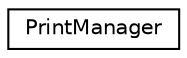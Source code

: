 digraph "Graphical Class Hierarchy"
{
  edge [fontname="Helvetica",fontsize="10",labelfontname="Helvetica",labelfontsize="10"];
  node [fontname="Helvetica",fontsize="10",shape=record];
  rankdir="LR";
  Node1 [label="PrintManager",height=0.2,width=0.4,color="black", fillcolor="white", style="filled",URL="$class_print_manager.html"];
}
